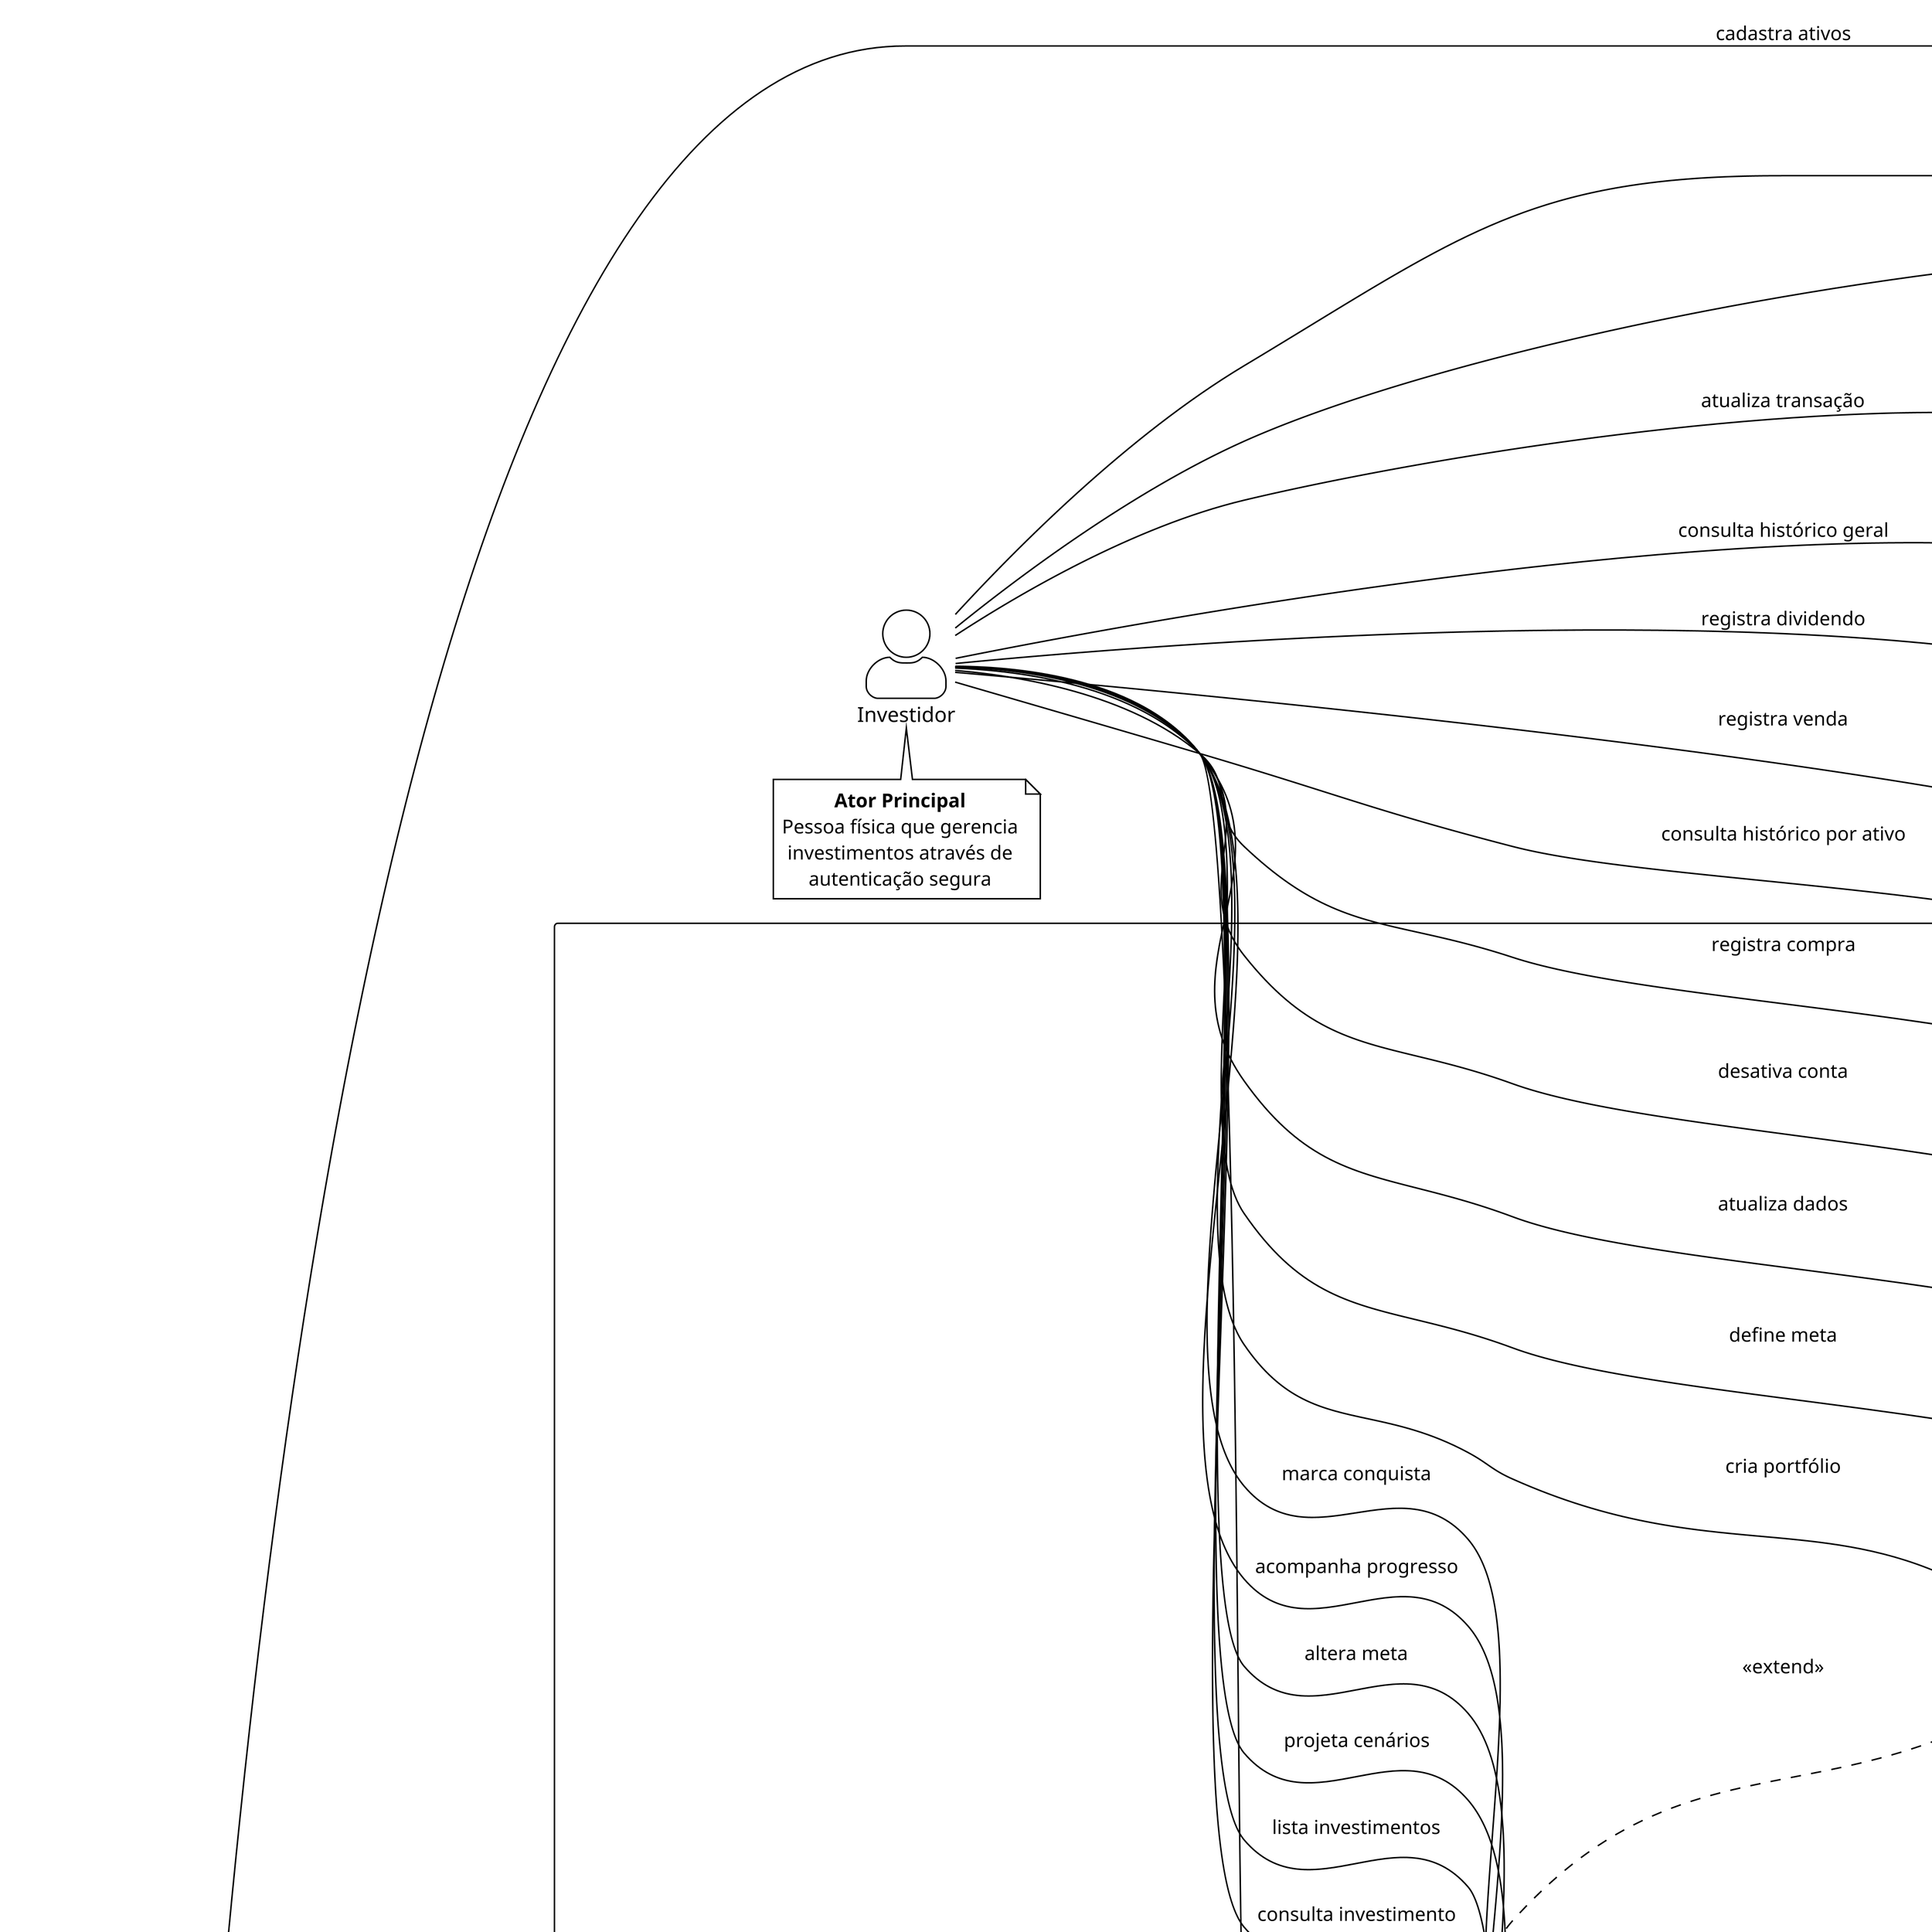 @startuml Sistema de Gerenciamento de Investimentos
!theme plain
skinparam dpi 300
skinparam actorStyle awesome
skinparam packageStyle rectangle
skinparam backgroundColor white
skinparam defaultTextAlignment center
left to right direction

actor "Investidor" as Investor
actor "Sistema" as System
actor "Provedor de Dados" as MarketData

rectangle "Sistema de Gerenciamento de Investimentos" {
    
    package "Gerenciamento de Investidores" {
        usecase "Registrar Investidor" as UC1
        usecase "Autenticar Investor" as UC2
        usecase "Atualizar Investidor" as UC3
        usecase "Desativar Investidor" as UC4
    }

    package "Gerenciamento de Ativos" {
        usecase "Registrar Ativo" as UC5
    }

    package "Gerenciamento de Portfólios" {
        usecase "Criar Portfólio" as UC6
        usecase "Adicionar Investimento ao Portfólio" as UC7
        usecase "Atualizar Investimento Após Registro de uma Transação" as UC8
        usecase "Buscar Investimento pelo ID do Ativo" as UC9
        usecase "Consultar Todos Investimentos pelo ID do Portfólio" as UC10
    }

    package "Gerenciamento de Transações" {
        usecase "Registrar Transação de Compra" as UC11
        usecase "Registrar Transação de Venda" as UC12
        usecase "Registrar Transação de Dividendo" as UC13
        usecase "Atualizar Transação" as UC14
        usecase "Consultar Histórico por ID do Ativo" as UC15
        usecase "Consultar Histórico por ID do Portfólio" as UC16
    }

    package "Gerenciamento de Metas" {
        usecase "Registrar Meta de Investimento" as UC17
        usecase "Atualizar Meta de Investimento" as UC18
        usecase "Calcular Projeção da Meta" as UC19
        usecase "Atualizar Progresso da Meta" as UC20
        usecase "Marcar Meta como Alcançada" as UC21
    }
}

' Relacionamentos do Investidor
Investor --> UC1 : registra-se
Investor --> UC2 : autentica-se
Investor --> UC3 : atualiza dados
Investor --> UC4 : desativa conta
Investor --> UC6 : cria portfólio
Investor --> UC7 : adiciona investimento
Investor --> UC9 : consulta investimento
Investor --> UC10 : lista investimentos
Investor --> UC11 : registra compra
Investor --> UC12 : registra venda
Investor --> UC13 : registra dividendo
Investor --> UC14 : atualiza transação
Investor --> UC15 : consulta histórico por ativo
Investor --> UC16 : consulta histórico geral
Investor --> UC17 : define meta
Investor --> UC18 : altera meta
Investor --> UC19 : projeta cenários
Investor --> UC20 : acompanha progresso
Investor --> UC21 : marca conquista

' Relacionamentos do Sistema
System --> UC5 : cadastra ativos
System --> UC8 : processa transações
System --> UC19 : calcula projeções
System --> UC20 : atualiza progresso

' Relacionamentos do Provedor de Dados
MarketData --> UC5 : fornece dados de ativos
MarketData --> UC7 : fornece preços atuais
MarketData --> UC19 : fornece dados históricos

' Relacionamentos include - Dependências obrigatórias
UC2 ..> UC1 : <<include>>
UC3 ..> UC2 : <<include>>
UC4 ..> UC2 : <<include>>
UC6 ..> UC2 : <<include>>
UC7 ..> UC2 : <<include>>
UC7 ..> UC5 : <<include>>
UC7 ..> UC6 : <<include>>
UC8 ..> UC7 : <<include>>
UC9 ..> UC2 : <<include>>
UC9 ..> UC6 : <<include>>
UC10 ..> UC2 : <<include>>
UC10 ..> UC6 : <<include>>
UC11 ..> UC2 : <<include>>
UC11 ..> UC5 : <<include>>
UC12 ..> UC2 : <<include>>
UC12 ..> UC5 : <<include>>
UC13 ..> UC2 : <<include>>
UC13 ..> UC5 : <<include>>
UC14 ..> UC2 : <<include>>
UC15 ..> UC2 : <<include>>
UC16 ..> UC2 : <<include>>
UC17 ..> UC2 : <<include>>
UC18 ..> UC2 : <<include>>
UC19 ..> UC2 : <<include>>
UC19 ..> UC17 : <<include>>
UC20 ..> UC2 : <<include>>
UC20 ..> UC17 : <<include>>
UC21 ..> UC2 : <<include>>
UC21 ..> UC17 : <<include>>

' Relacionamentos extend - Funcionalidades opcionais
UC8 ..> UC11 : <<extend>>
UC8 ..> UC12 : <<extend>>
UC8 ..> UC13 : <<extend>>

note top of UC1
**Entidade Core: Investor**
- Validação de CPF e Email únicos
- Perfil de risco automático por idade
- Criptografia de senha
- Status ativo/inativo
end note

note top of UC5
**Entidade Core: Asset** 
- Símbolo, nome e tipo
- Setor e bolsa de valores
- Moeda de negociação
end note

note top of UC6
**Entidade Core: Portfolio**
- Vinculação com investidor
- Lista de alocações
- Controle de valor total
end note

note top of UC11
**Entidade Core: Transaction**
- Tipos: Compra, Venda, Dividendo
- Validação de valores positivos
- Cálculo automático de totais
- Histórico auditável
end note

note top of UC17
**Entidade Core: Goal**
- Valor alvo e data limite
- Prioridades configuráveis
- Status: Ativo, Alcançado, Cancelado
- Cálculo de progresso automático
end note

note bottom of Investor
**Ator Principal**
Pessoa física que gerencia
investimentos através de
autenticação segura
end note

note bottom of System
**Sistema Interno**
Processa regras de negócio,
validações e cálculos
automatizados
end note

note bottom of MarketData
**Fonte Externa**
Fornece cotações e dados
históricos para cálculos
de performance
end note

@enduml